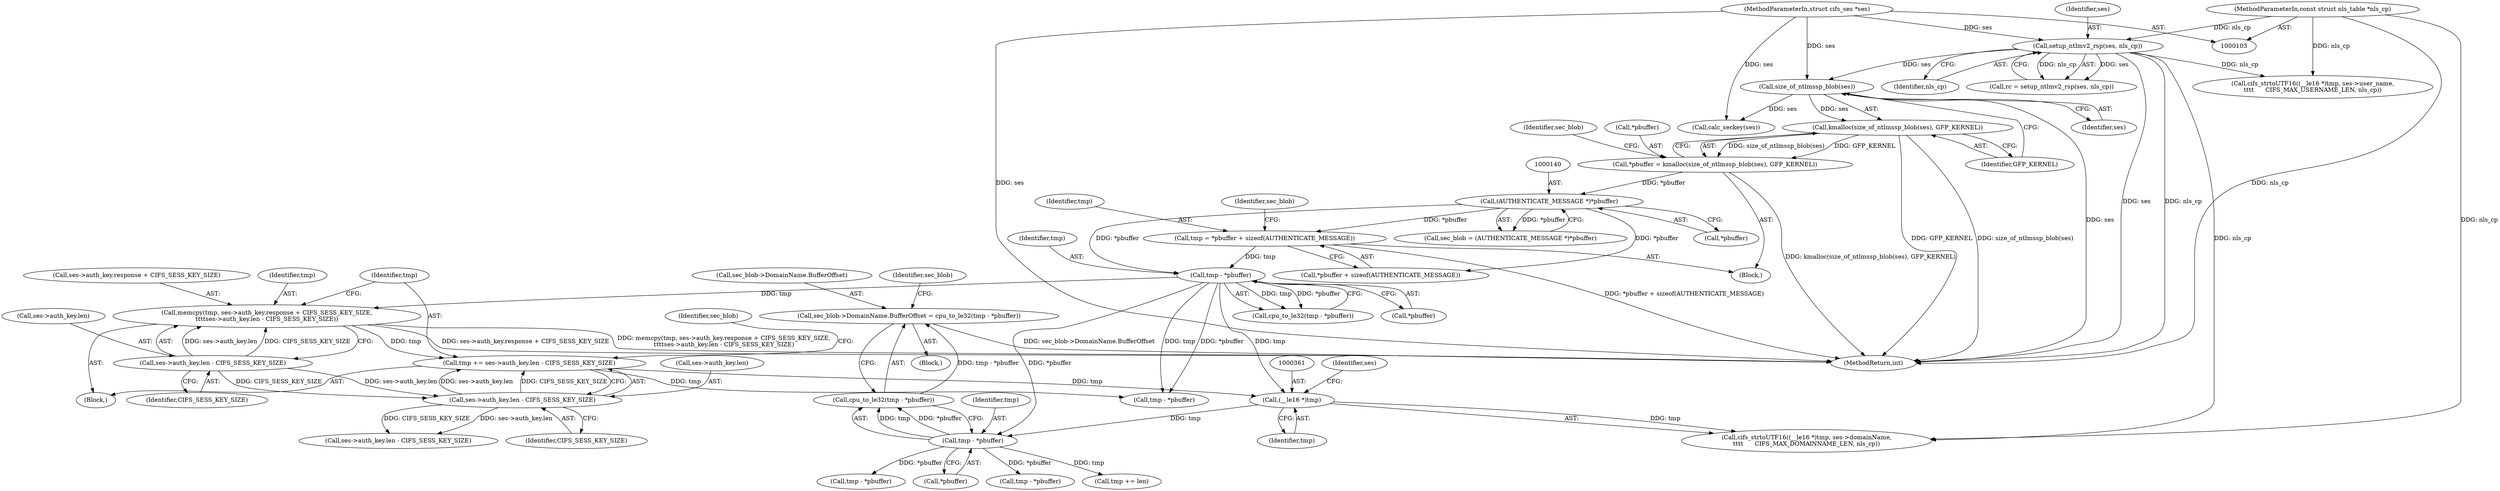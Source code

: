 digraph "0_linux_cabfb3680f78981d26c078a26e5c748531257ebb@API" {
"1000371" [label="(Call,sec_blob->DomainName.BufferOffset = cpu_to_le32(tmp - *pbuffer))"];
"1000377" [label="(Call,cpu_to_le32(tmp - *pbuffer))"];
"1000378" [label="(Call,tmp - *pbuffer)"];
"1000360" [label="(Call,(__le16 *)tmp)"];
"1000239" [label="(Call,tmp - *pbuffer)"];
"1000196" [label="(Call,tmp = *pbuffer + sizeof(AUTHENTICATE_MESSAGE))"];
"1000139" [label="(Call,(AUTHENTICATE_MESSAGE *)*pbuffer)"];
"1000130" [label="(Call,*pbuffer = kmalloc(size_of_ntlmssp_blob(ses), GFP_KERNEL))"];
"1000133" [label="(Call,kmalloc(size_of_ntlmssp_blob(ses), GFP_KERNEL))"];
"1000134" [label="(Call,size_of_ntlmssp_blob(ses))"];
"1000115" [label="(Call,setup_ntlmv2_rsp(ses, nls_cp))"];
"1000106" [label="(MethodParameterIn,struct cifs_ses *ses)"];
"1000107" [label="(MethodParameterIn,const struct nls_table *nls_cp)"];
"1000266" [label="(Call,tmp += ses->auth_key.len - CIFS_SESS_KEY_SIZE)"];
"1000268" [label="(Call,ses->auth_key.len - CIFS_SESS_KEY_SIZE)"];
"1000259" [label="(Call,ses->auth_key.len - CIFS_SESS_KEY_SIZE)"];
"1000250" [label="(Call,memcpy(tmp, ses->auth_key.response + CIFS_SESS_KEY_SIZE,\n\t\t\t\tses->auth_key.len - CIFS_SESS_KEY_SIZE))"];
"1000137" [label="(Call,sec_blob = (AUTHENTICATE_MESSAGE *)*pbuffer)"];
"1000238" [label="(Call,cpu_to_le32(tmp - *pbuffer))"];
"1000372" [label="(Call,sec_blob->DomainName.BufferOffset)"];
"1000265" [label="(Identifier,CIFS_SESS_KEY_SIZE)"];
"1000250" [label="(Call,memcpy(tmp, ses->auth_key.response + CIFS_SESS_KEY_SIZE,\n\t\t\t\tses->auth_key.len - CIFS_SESS_KEY_SIZE))"];
"1000252" [label="(Call,ses->auth_key.response + CIFS_SESS_KEY_SIZE)"];
"1000141" [label="(Call,*pbuffer)"];
"1000460" [label="(Call,tmp - *pbuffer)"];
"1000362" [label="(Identifier,tmp)"];
"1000268" [label="(Call,ses->auth_key.len - CIFS_SESS_KEY_SIZE)"];
"1000198" [label="(Call,*pbuffer + sizeof(AUTHENTICATE_MESSAGE))"];
"1000197" [label="(Identifier,tmp)"];
"1000364" [label="(Identifier,ses)"];
"1000241" [label="(Call,*pbuffer)"];
"1000380" [label="(Call,*pbuffer)"];
"1000355" [label="(Block,)"];
"1000607" [label="(MethodReturn,int)"];
"1000415" [label="(Call,tmp - *pbuffer)"];
"1000269" [label="(Call,ses->auth_key.len)"];
"1000282" [label="(Call,ses->auth_key.len - CIFS_SESS_KEY_SIZE)"];
"1000139" [label="(Call,(AUTHENTICATE_MESSAGE *)*pbuffer)"];
"1000266" [label="(Call,tmp += ses->auth_key.len - CIFS_SESS_KEY_SIZE)"];
"1000529" [label="(Call,calc_seckey(ses))"];
"1000441" [label="(Call,cifs_strtoUTF16((__le16 *)tmp, ses->user_name,\n\t\t\t\t      CIFS_MAX_USERNAME_LEN, nls_cp))"];
"1000107" [label="(MethodParameterIn,const struct nls_table *nls_cp)"];
"1000371" [label="(Call,sec_blob->DomainName.BufferOffset = cpu_to_le32(tmp - *pbuffer))"];
"1000360" [label="(Call,(__le16 *)tmp)"];
"1000115" [label="(Call,setup_ntlmv2_rsp(ses, nls_cp))"];
"1000377" [label="(Call,cpu_to_le32(tmp - *pbuffer))"];
"1000136" [label="(Identifier,GFP_KERNEL)"];
"1000131" [label="(Call,*pbuffer)"];
"1000249" [label="(Block,)"];
"1000260" [label="(Call,ses->auth_key.len)"];
"1000359" [label="(Call,cifs_strtoUTF16((__le16 *)tmp, ses->domainName,\n\t\t\t\t      CIFS_MAX_DOMAINNAME_LEN, nls_cp))"];
"1000378" [label="(Call,tmp - *pbuffer)"];
"1000379" [label="(Identifier,tmp)"];
"1000278" [label="(Identifier,sec_blob)"];
"1000267" [label="(Identifier,tmp)"];
"1000106" [label="(MethodParameterIn,struct cifs_ses *ses)"];
"1000116" [label="(Identifier,ses)"];
"1000398" [label="(Call,tmp += len)"];
"1000133" [label="(Call,kmalloc(size_of_ntlmssp_blob(ses), GFP_KERNEL))"];
"1000138" [label="(Identifier,sec_blob)"];
"1000333" [label="(Call,tmp - *pbuffer)"];
"1000113" [label="(Call,rc = setup_ntlmv2_rsp(ses, nls_cp))"];
"1000134" [label="(Call,size_of_ntlmssp_blob(ses))"];
"1000259" [label="(Call,ses->auth_key.len - CIFS_SESS_KEY_SIZE)"];
"1000385" [label="(Identifier,sec_blob)"];
"1000240" [label="(Identifier,tmp)"];
"1000108" [label="(Block,)"];
"1000205" [label="(Identifier,sec_blob)"];
"1000239" [label="(Call,tmp - *pbuffer)"];
"1000135" [label="(Identifier,ses)"];
"1000196" [label="(Call,tmp = *pbuffer + sizeof(AUTHENTICATE_MESSAGE))"];
"1000117" [label="(Identifier,nls_cp)"];
"1000251" [label="(Identifier,tmp)"];
"1000274" [label="(Identifier,CIFS_SESS_KEY_SIZE)"];
"1000130" [label="(Call,*pbuffer = kmalloc(size_of_ntlmssp_blob(ses), GFP_KERNEL))"];
"1000371" -> "1000355"  [label="AST: "];
"1000371" -> "1000377"  [label="CFG: "];
"1000372" -> "1000371"  [label="AST: "];
"1000377" -> "1000371"  [label="AST: "];
"1000385" -> "1000371"  [label="CFG: "];
"1000371" -> "1000607"  [label="DDG: sec_blob->DomainName.BufferOffset"];
"1000377" -> "1000371"  [label="DDG: tmp - *pbuffer"];
"1000377" -> "1000378"  [label="CFG: "];
"1000378" -> "1000377"  [label="AST: "];
"1000378" -> "1000377"  [label="DDG: tmp"];
"1000378" -> "1000377"  [label="DDG: *pbuffer"];
"1000378" -> "1000380"  [label="CFG: "];
"1000379" -> "1000378"  [label="AST: "];
"1000380" -> "1000378"  [label="AST: "];
"1000360" -> "1000378"  [label="DDG: tmp"];
"1000239" -> "1000378"  [label="DDG: *pbuffer"];
"1000378" -> "1000398"  [label="DDG: tmp"];
"1000378" -> "1000415"  [label="DDG: *pbuffer"];
"1000378" -> "1000460"  [label="DDG: *pbuffer"];
"1000360" -> "1000359"  [label="AST: "];
"1000360" -> "1000362"  [label="CFG: "];
"1000361" -> "1000360"  [label="AST: "];
"1000362" -> "1000360"  [label="AST: "];
"1000364" -> "1000360"  [label="CFG: "];
"1000360" -> "1000359"  [label="DDG: tmp"];
"1000239" -> "1000360"  [label="DDG: tmp"];
"1000266" -> "1000360"  [label="DDG: tmp"];
"1000239" -> "1000238"  [label="AST: "];
"1000239" -> "1000241"  [label="CFG: "];
"1000240" -> "1000239"  [label="AST: "];
"1000241" -> "1000239"  [label="AST: "];
"1000238" -> "1000239"  [label="CFG: "];
"1000239" -> "1000238"  [label="DDG: tmp"];
"1000239" -> "1000238"  [label="DDG: *pbuffer"];
"1000196" -> "1000239"  [label="DDG: tmp"];
"1000139" -> "1000239"  [label="DDG: *pbuffer"];
"1000239" -> "1000250"  [label="DDG: tmp"];
"1000239" -> "1000333"  [label="DDG: tmp"];
"1000239" -> "1000333"  [label="DDG: *pbuffer"];
"1000196" -> "1000108"  [label="AST: "];
"1000196" -> "1000198"  [label="CFG: "];
"1000197" -> "1000196"  [label="AST: "];
"1000198" -> "1000196"  [label="AST: "];
"1000205" -> "1000196"  [label="CFG: "];
"1000196" -> "1000607"  [label="DDG: *pbuffer + sizeof(AUTHENTICATE_MESSAGE)"];
"1000139" -> "1000196"  [label="DDG: *pbuffer"];
"1000139" -> "1000137"  [label="AST: "];
"1000139" -> "1000141"  [label="CFG: "];
"1000140" -> "1000139"  [label="AST: "];
"1000141" -> "1000139"  [label="AST: "];
"1000137" -> "1000139"  [label="CFG: "];
"1000139" -> "1000137"  [label="DDG: *pbuffer"];
"1000130" -> "1000139"  [label="DDG: *pbuffer"];
"1000139" -> "1000198"  [label="DDG: *pbuffer"];
"1000130" -> "1000108"  [label="AST: "];
"1000130" -> "1000133"  [label="CFG: "];
"1000131" -> "1000130"  [label="AST: "];
"1000133" -> "1000130"  [label="AST: "];
"1000138" -> "1000130"  [label="CFG: "];
"1000130" -> "1000607"  [label="DDG: kmalloc(size_of_ntlmssp_blob(ses), GFP_KERNEL)"];
"1000133" -> "1000130"  [label="DDG: size_of_ntlmssp_blob(ses)"];
"1000133" -> "1000130"  [label="DDG: GFP_KERNEL"];
"1000133" -> "1000136"  [label="CFG: "];
"1000134" -> "1000133"  [label="AST: "];
"1000136" -> "1000133"  [label="AST: "];
"1000133" -> "1000607"  [label="DDG: size_of_ntlmssp_blob(ses)"];
"1000133" -> "1000607"  [label="DDG: GFP_KERNEL"];
"1000134" -> "1000133"  [label="DDG: ses"];
"1000134" -> "1000135"  [label="CFG: "];
"1000135" -> "1000134"  [label="AST: "];
"1000136" -> "1000134"  [label="CFG: "];
"1000134" -> "1000607"  [label="DDG: ses"];
"1000115" -> "1000134"  [label="DDG: ses"];
"1000106" -> "1000134"  [label="DDG: ses"];
"1000134" -> "1000529"  [label="DDG: ses"];
"1000115" -> "1000113"  [label="AST: "];
"1000115" -> "1000117"  [label="CFG: "];
"1000116" -> "1000115"  [label="AST: "];
"1000117" -> "1000115"  [label="AST: "];
"1000113" -> "1000115"  [label="CFG: "];
"1000115" -> "1000607"  [label="DDG: nls_cp"];
"1000115" -> "1000607"  [label="DDG: ses"];
"1000115" -> "1000113"  [label="DDG: ses"];
"1000115" -> "1000113"  [label="DDG: nls_cp"];
"1000106" -> "1000115"  [label="DDG: ses"];
"1000107" -> "1000115"  [label="DDG: nls_cp"];
"1000115" -> "1000359"  [label="DDG: nls_cp"];
"1000115" -> "1000441"  [label="DDG: nls_cp"];
"1000106" -> "1000103"  [label="AST: "];
"1000106" -> "1000607"  [label="DDG: ses"];
"1000106" -> "1000529"  [label="DDG: ses"];
"1000107" -> "1000103"  [label="AST: "];
"1000107" -> "1000607"  [label="DDG: nls_cp"];
"1000107" -> "1000359"  [label="DDG: nls_cp"];
"1000107" -> "1000441"  [label="DDG: nls_cp"];
"1000266" -> "1000249"  [label="AST: "];
"1000266" -> "1000268"  [label="CFG: "];
"1000267" -> "1000266"  [label="AST: "];
"1000268" -> "1000266"  [label="AST: "];
"1000278" -> "1000266"  [label="CFG: "];
"1000268" -> "1000266"  [label="DDG: ses->auth_key.len"];
"1000268" -> "1000266"  [label="DDG: CIFS_SESS_KEY_SIZE"];
"1000250" -> "1000266"  [label="DDG: tmp"];
"1000266" -> "1000333"  [label="DDG: tmp"];
"1000268" -> "1000274"  [label="CFG: "];
"1000269" -> "1000268"  [label="AST: "];
"1000274" -> "1000268"  [label="AST: "];
"1000259" -> "1000268"  [label="DDG: ses->auth_key.len"];
"1000259" -> "1000268"  [label="DDG: CIFS_SESS_KEY_SIZE"];
"1000268" -> "1000282"  [label="DDG: ses->auth_key.len"];
"1000268" -> "1000282"  [label="DDG: CIFS_SESS_KEY_SIZE"];
"1000259" -> "1000250"  [label="AST: "];
"1000259" -> "1000265"  [label="CFG: "];
"1000260" -> "1000259"  [label="AST: "];
"1000265" -> "1000259"  [label="AST: "];
"1000250" -> "1000259"  [label="CFG: "];
"1000259" -> "1000250"  [label="DDG: ses->auth_key.len"];
"1000259" -> "1000250"  [label="DDG: CIFS_SESS_KEY_SIZE"];
"1000250" -> "1000249"  [label="AST: "];
"1000251" -> "1000250"  [label="AST: "];
"1000252" -> "1000250"  [label="AST: "];
"1000267" -> "1000250"  [label="CFG: "];
"1000250" -> "1000607"  [label="DDG: ses->auth_key.response + CIFS_SESS_KEY_SIZE"];
"1000250" -> "1000607"  [label="DDG: memcpy(tmp, ses->auth_key.response + CIFS_SESS_KEY_SIZE,\n\t\t\t\tses->auth_key.len - CIFS_SESS_KEY_SIZE)"];
}
